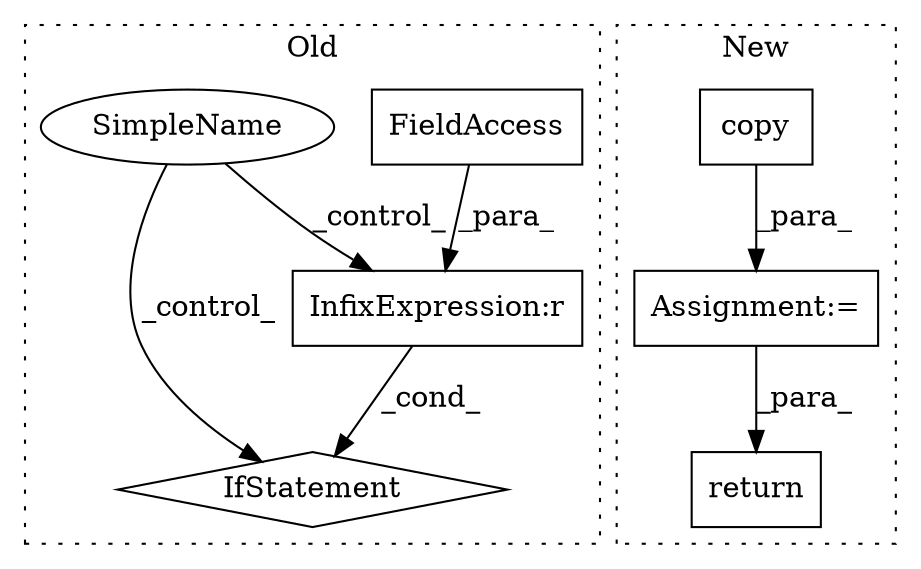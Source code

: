 digraph G {
subgraph cluster0 {
1 [label="IfStatement" a="25" s="802,828" l="4,2" shape="diamond"];
4 [label="InfixExpression:r" a="27" s="818" l="4" shape="box"];
5 [label="FieldAccess" a="22" s="806" l="12" shape="box"];
6 [label="SimpleName" a="42" s="" l="" shape="ellipse"];
label = "Old";
style="dotted";
}
subgraph cluster1 {
2 [label="copy" a="32" s="631" l="6" shape="box"];
3 [label="Assignment:=" a="7" s="622" l="1" shape="box"];
7 [label="return" a="41" s="913" l="7" shape="box"];
label = "New";
style="dotted";
}
2 -> 3 [label="_para_"];
3 -> 7 [label="_para_"];
4 -> 1 [label="_cond_"];
5 -> 4 [label="_para_"];
6 -> 1 [label="_control_"];
6 -> 4 [label="_control_"];
}